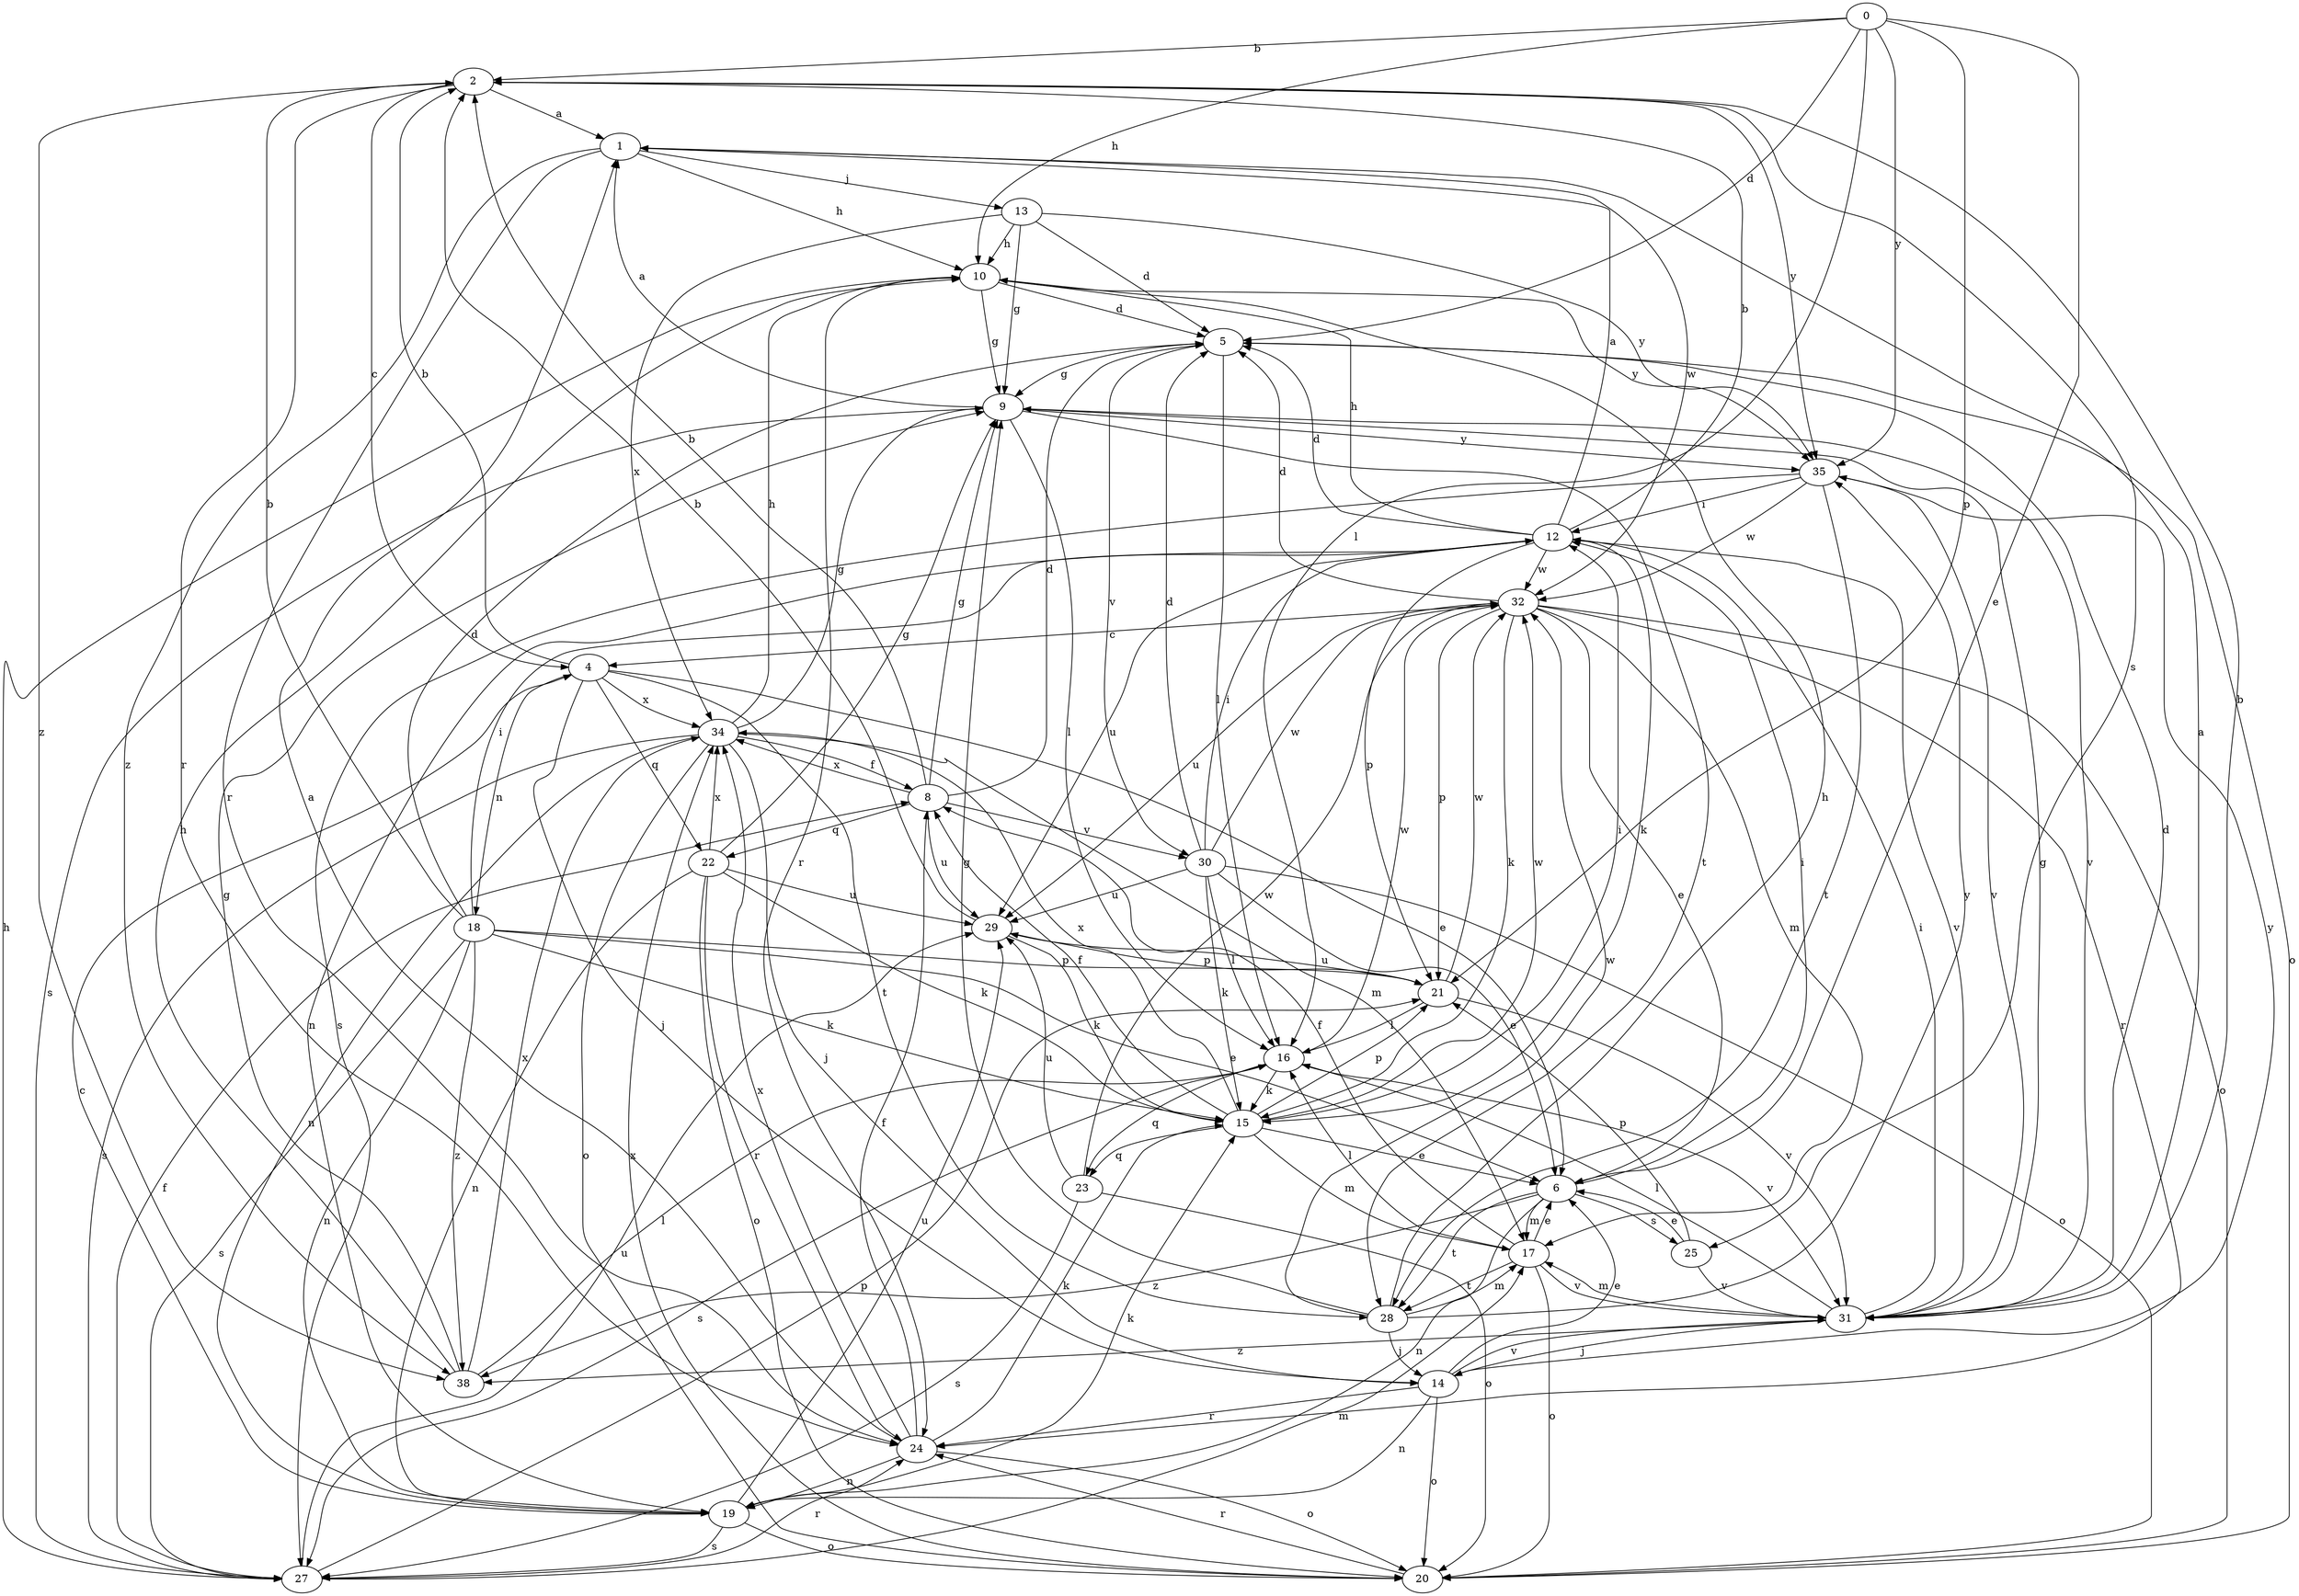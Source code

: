 strict digraph  {
0;
1;
2;
4;
5;
6;
8;
9;
10;
12;
13;
14;
15;
16;
17;
18;
19;
20;
21;
22;
23;
24;
25;
27;
28;
29;
30;
31;
32;
34;
35;
38;
0 -> 2  [label=b];
0 -> 5  [label=d];
0 -> 6  [label=e];
0 -> 10  [label=h];
0 -> 16  [label=l];
0 -> 21  [label=p];
0 -> 35  [label=y];
1 -> 10  [label=h];
1 -> 13  [label=j];
1 -> 24  [label=r];
1 -> 32  [label=w];
1 -> 38  [label=z];
2 -> 1  [label=a];
2 -> 4  [label=c];
2 -> 24  [label=r];
2 -> 25  [label=s];
2 -> 35  [label=y];
2 -> 38  [label=z];
4 -> 2  [label=b];
4 -> 6  [label=e];
4 -> 14  [label=j];
4 -> 18  [label=n];
4 -> 22  [label=q];
4 -> 28  [label=t];
4 -> 34  [label=x];
5 -> 9  [label=g];
5 -> 16  [label=l];
5 -> 20  [label=o];
5 -> 30  [label=v];
6 -> 12  [label=i];
6 -> 17  [label=m];
6 -> 19  [label=n];
6 -> 25  [label=s];
6 -> 28  [label=t];
6 -> 38  [label=z];
8 -> 2  [label=b];
8 -> 5  [label=d];
8 -> 9  [label=g];
8 -> 22  [label=q];
8 -> 29  [label=u];
8 -> 30  [label=v];
8 -> 34  [label=x];
9 -> 1  [label=a];
9 -> 16  [label=l];
9 -> 27  [label=s];
9 -> 28  [label=t];
9 -> 31  [label=v];
9 -> 35  [label=y];
10 -> 5  [label=d];
10 -> 9  [label=g];
10 -> 24  [label=r];
10 -> 35  [label=y];
12 -> 1  [label=a];
12 -> 2  [label=b];
12 -> 5  [label=d];
12 -> 10  [label=h];
12 -> 15  [label=k];
12 -> 19  [label=n];
12 -> 21  [label=p];
12 -> 29  [label=u];
12 -> 31  [label=v];
12 -> 32  [label=w];
13 -> 5  [label=d];
13 -> 9  [label=g];
13 -> 10  [label=h];
13 -> 34  [label=x];
13 -> 35  [label=y];
14 -> 6  [label=e];
14 -> 19  [label=n];
14 -> 20  [label=o];
14 -> 24  [label=r];
14 -> 31  [label=v];
14 -> 35  [label=y];
15 -> 6  [label=e];
15 -> 8  [label=f];
15 -> 12  [label=i];
15 -> 17  [label=m];
15 -> 21  [label=p];
15 -> 23  [label=q];
15 -> 32  [label=w];
15 -> 34  [label=x];
16 -> 15  [label=k];
16 -> 23  [label=q];
16 -> 27  [label=s];
16 -> 31  [label=v];
16 -> 32  [label=w];
17 -> 6  [label=e];
17 -> 8  [label=f];
17 -> 16  [label=l];
17 -> 20  [label=o];
17 -> 28  [label=t];
17 -> 31  [label=v];
18 -> 2  [label=b];
18 -> 5  [label=d];
18 -> 6  [label=e];
18 -> 12  [label=i];
18 -> 15  [label=k];
18 -> 19  [label=n];
18 -> 21  [label=p];
18 -> 27  [label=s];
18 -> 38  [label=z];
19 -> 4  [label=c];
19 -> 15  [label=k];
19 -> 20  [label=o];
19 -> 27  [label=s];
19 -> 29  [label=u];
20 -> 24  [label=r];
20 -> 34  [label=x];
21 -> 16  [label=l];
21 -> 29  [label=u];
21 -> 31  [label=v];
21 -> 32  [label=w];
22 -> 9  [label=g];
22 -> 15  [label=k];
22 -> 19  [label=n];
22 -> 20  [label=o];
22 -> 24  [label=r];
22 -> 29  [label=u];
22 -> 34  [label=x];
23 -> 20  [label=o];
23 -> 27  [label=s];
23 -> 29  [label=u];
23 -> 32  [label=w];
24 -> 1  [label=a];
24 -> 8  [label=f];
24 -> 15  [label=k];
24 -> 19  [label=n];
24 -> 20  [label=o];
24 -> 34  [label=x];
25 -> 6  [label=e];
25 -> 21  [label=p];
25 -> 31  [label=v];
27 -> 8  [label=f];
27 -> 10  [label=h];
27 -> 17  [label=m];
27 -> 21  [label=p];
27 -> 24  [label=r];
27 -> 29  [label=u];
28 -> 9  [label=g];
28 -> 10  [label=h];
28 -> 14  [label=j];
28 -> 17  [label=m];
28 -> 32  [label=w];
28 -> 35  [label=y];
29 -> 2  [label=b];
29 -> 15  [label=k];
29 -> 21  [label=p];
30 -> 5  [label=d];
30 -> 6  [label=e];
30 -> 12  [label=i];
30 -> 15  [label=k];
30 -> 16  [label=l];
30 -> 20  [label=o];
30 -> 29  [label=u];
30 -> 32  [label=w];
31 -> 1  [label=a];
31 -> 2  [label=b];
31 -> 5  [label=d];
31 -> 9  [label=g];
31 -> 12  [label=i];
31 -> 14  [label=j];
31 -> 16  [label=l];
31 -> 17  [label=m];
31 -> 38  [label=z];
32 -> 4  [label=c];
32 -> 5  [label=d];
32 -> 6  [label=e];
32 -> 15  [label=k];
32 -> 17  [label=m];
32 -> 20  [label=o];
32 -> 21  [label=p];
32 -> 24  [label=r];
32 -> 29  [label=u];
34 -> 8  [label=f];
34 -> 9  [label=g];
34 -> 10  [label=h];
34 -> 14  [label=j];
34 -> 17  [label=m];
34 -> 19  [label=n];
34 -> 20  [label=o];
34 -> 27  [label=s];
35 -> 12  [label=i];
35 -> 27  [label=s];
35 -> 28  [label=t];
35 -> 31  [label=v];
35 -> 32  [label=w];
38 -> 9  [label=g];
38 -> 10  [label=h];
38 -> 16  [label=l];
38 -> 34  [label=x];
}
